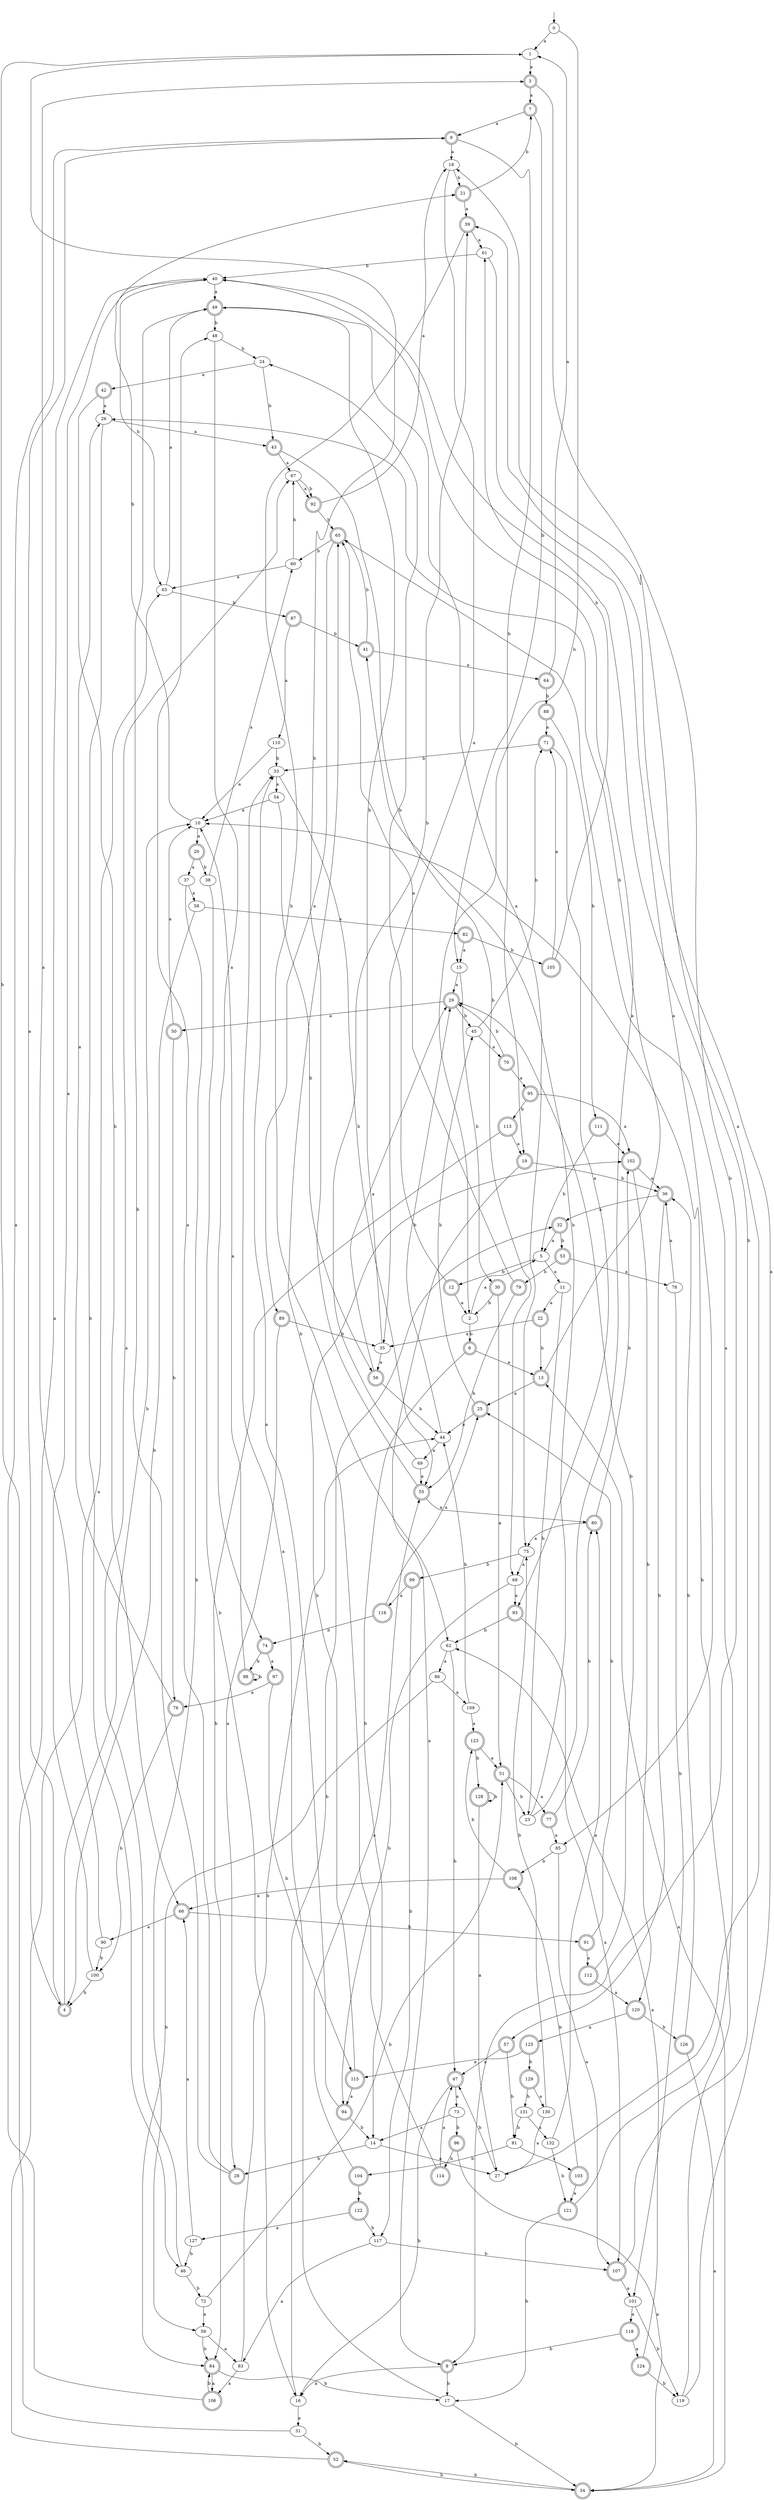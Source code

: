 digraph RandomDFA {
  __start0 [label="", shape=none];
  __start0 -> 0 [label=""];
  0 [shape=circle]
  0 -> 1 [label="a"]
  0 -> 2 [label="b"]
  1
  1 -> 3 [label="a"]
  1 -> 4 [label="b"]
  2
  2 -> 5 [label="a"]
  2 -> 6 [label="b"]
  3 [shape=doublecircle]
  3 -> 7 [label="a"]
  3 -> 8 [label="b"]
  4 [shape=doublecircle]
  4 -> 9 [label="a"]
  4 -> 10 [label="b"]
  5
  5 -> 11 [label="a"]
  5 -> 12 [label="b"]
  6 [shape=doublecircle]
  6 -> 13 [label="a"]
  6 -> 14 [label="b"]
  7 [shape=doublecircle]
  7 -> 9 [label="a"]
  7 -> 15 [label="b"]
  8 [shape=doublecircle]
  8 -> 16 [label="a"]
  8 -> 17 [label="b"]
  9 [shape=doublecircle]
  9 -> 18 [label="a"]
  9 -> 19 [label="b"]
  10
  10 -> 20 [label="a"]
  10 -> 21 [label="b"]
  11
  11 -> 22 [label="a"]
  11 -> 23 [label="b"]
  12 [shape=doublecircle]
  12 -> 2 [label="a"]
  12 -> 24 [label="b"]
  13 [shape=doublecircle]
  13 -> 25 [label="a"]
  13 -> 26 [label="b"]
  14
  14 -> 27 [label="a"]
  14 -> 28 [label="b"]
  15
  15 -> 29 [label="a"]
  15 -> 30 [label="b"]
  16
  16 -> 31 [label="a"]
  16 -> 32 [label="b"]
  17
  17 -> 33 [label="a"]
  17 -> 34 [label="b"]
  18
  18 -> 35 [label="a"]
  18 -> 21 [label="b"]
  19 [shape=doublecircle]
  19 -> 8 [label="a"]
  19 -> 36 [label="b"]
  20 [shape=doublecircle]
  20 -> 37 [label="a"]
  20 -> 38 [label="b"]
  21 [shape=doublecircle]
  21 -> 39 [label="a"]
  21 -> 7 [label="b"]
  22 [shape=doublecircle]
  22 -> 35 [label="a"]
  22 -> 13 [label="b"]
  23
  23 -> 40 [label="a"]
  23 -> 41 [label="b"]
  24
  24 -> 42 [label="a"]
  24 -> 43 [label="b"]
  25 [shape=doublecircle]
  25 -> 44 [label="a"]
  25 -> 45 [label="b"]
  26
  26 -> 43 [label="a"]
  26 -> 46 [label="b"]
  27
  27 -> 18 [label="a"]
  27 -> 47 [label="b"]
  28 [shape=doublecircle]
  28 -> 48 [label="a"]
  28 -> 49 [label="b"]
  29 [shape=doublecircle]
  29 -> 50 [label="a"]
  29 -> 45 [label="b"]
  30 [shape=doublecircle]
  30 -> 51 [label="a"]
  30 -> 2 [label="b"]
  31
  31 -> 40 [label="a"]
  31 -> 52 [label="b"]
  32 [shape=doublecircle]
  32 -> 5 [label="a"]
  32 -> 53 [label="b"]
  33
  33 -> 54 [label="a"]
  33 -> 55 [label="b"]
  34 [shape=doublecircle]
  34 -> 13 [label="a"]
  34 -> 52 [label="b"]
  35
  35 -> 56 [label="a"]
  35 -> 49 [label="b"]
  36 [shape=doublecircle]
  36 -> 32 [label="a"]
  36 -> 57 [label="b"]
  37
  37 -> 58 [label="a"]
  37 -> 59 [label="b"]
  38
  38 -> 60 [label="a"]
  38 -> 16 [label="b"]
  39 [shape=doublecircle]
  39 -> 61 [label="a"]
  39 -> 62 [label="b"]
  40
  40 -> 49 [label="a"]
  40 -> 63 [label="b"]
  41 [shape=doublecircle]
  41 -> 64 [label="a"]
  41 -> 65 [label="b"]
  42 [shape=doublecircle]
  42 -> 26 [label="a"]
  42 -> 66 [label="b"]
  43 [shape=doublecircle]
  43 -> 67 [label="a"]
  43 -> 68 [label="b"]
  44
  44 -> 69 [label="a"]
  44 -> 29 [label="b"]
  45
  45 -> 70 [label="a"]
  45 -> 71 [label="b"]
  46
  46 -> 67 [label="a"]
  46 -> 72 [label="b"]
  47 [shape=doublecircle]
  47 -> 73 [label="a"]
  47 -> 16 [label="b"]
  48
  48 -> 74 [label="a"]
  48 -> 24 [label="b"]
  49 [shape=doublecircle]
  49 -> 75 [label="a"]
  49 -> 48 [label="b"]
  50 [shape=doublecircle]
  50 -> 10 [label="a"]
  50 -> 76 [label="b"]
  51 [shape=doublecircle]
  51 -> 77 [label="a"]
  51 -> 23 [label="b"]
  52 [shape=doublecircle]
  52 -> 63 [label="a"]
  52 -> 34 [label="b"]
  53 [shape=doublecircle]
  53 -> 78 [label="a"]
  53 -> 79 [label="b"]
  54
  54 -> 10 [label="a"]
  54 -> 56 [label="b"]
  55 [shape=doublecircle]
  55 -> 80 [label="a"]
  55 -> 1 [label="b"]
  56 [shape=doublecircle]
  56 -> 29 [label="a"]
  56 -> 44 [label="b"]
  57 [shape=doublecircle]
  57 -> 47 [label="a"]
  57 -> 81 [label="b"]
  58
  58 -> 82 [label="a"]
  58 -> 4 [label="b"]
  59
  59 -> 83 [label="a"]
  59 -> 84 [label="b"]
  60
  60 -> 63 [label="a"]
  60 -> 67 [label="b"]
  61
  61 -> 85 [label="a"]
  61 -> 40 [label="b"]
  62
  62 -> 86 [label="a"]
  62 -> 47 [label="b"]
  63
  63 -> 49 [label="a"]
  63 -> 87 [label="b"]
  64 [shape=doublecircle]
  64 -> 1 [label="a"]
  64 -> 88 [label="b"]
  65 [shape=doublecircle]
  65 -> 89 [label="a"]
  65 -> 60 [label="b"]
  66 [shape=doublecircle]
  66 -> 90 [label="a"]
  66 -> 91 [label="b"]
  67
  67 -> 92 [label="a"]
  67 -> 92 [label="b"]
  68
  68 -> 93 [label="a"]
  68 -> 94 [label="b"]
  69
  69 -> 55 [label="a"]
  69 -> 39 [label="b"]
  70 [shape=doublecircle]
  70 -> 95 [label="a"]
  70 -> 29 [label="b"]
  71 [shape=doublecircle]
  71 -> 93 [label="a"]
  71 -> 33 [label="b"]
  72
  72 -> 59 [label="a"]
  72 -> 51 [label="b"]
  73
  73 -> 14 [label="a"]
  73 -> 96 [label="b"]
  74 [shape=doublecircle]
  74 -> 97 [label="a"]
  74 -> 98 [label="b"]
  75
  75 -> 68 [label="a"]
  75 -> 99 [label="b"]
  76 [shape=doublecircle]
  76 -> 26 [label="a"]
  76 -> 100 [label="b"]
  77 [shape=doublecircle]
  77 -> 85 [label="a"]
  77 -> 80 [label="b"]
  78
  78 -> 36 [label="a"]
  78 -> 101 [label="b"]
  79 [shape=doublecircle]
  79 -> 65 [label="a"]
  79 -> 55 [label="b"]
  80 [shape=doublecircle]
  80 -> 75 [label="a"]
  80 -> 102 [label="b"]
  81
  81 -> 103 [label="a"]
  81 -> 104 [label="b"]
  82 [shape=doublecircle]
  82 -> 15 [label="a"]
  82 -> 105 [label="b"]
  83
  83 -> 106 [label="a"]
  83 -> 44 [label="b"]
  84 [shape=doublecircle]
  84 -> 106 [label="a"]
  84 -> 17 [label="b"]
  85
  85 -> 107 [label="a"]
  85 -> 108 [label="b"]
  86
  86 -> 109 [label="a"]
  86 -> 84 [label="b"]
  87 [shape=doublecircle]
  87 -> 110 [label="a"]
  87 -> 41 [label="b"]
  88 [shape=doublecircle]
  88 -> 71 [label="a"]
  88 -> 111 [label="b"]
  89 [shape=doublecircle]
  89 -> 28 [label="a"]
  89 -> 35 [label="b"]
  90
  90 -> 3 [label="a"]
  90 -> 100 [label="b"]
  91 [shape=doublecircle]
  91 -> 112 [label="a"]
  91 -> 25 [label="b"]
  92 [shape=doublecircle]
  92 -> 18 [label="a"]
  92 -> 65 [label="b"]
  93 [shape=doublecircle]
  93 -> 107 [label="a"]
  93 -> 62 [label="b"]
  94 [shape=doublecircle]
  94 -> 33 [label="a"]
  94 -> 14 [label="b"]
  95 [shape=doublecircle]
  95 -> 102 [label="a"]
  95 -> 113 [label="b"]
  96 [shape=doublecircle]
  96 -> 34 [label="a"]
  96 -> 114 [label="b"]
  97 [shape=doublecircle]
  97 -> 76 [label="a"]
  97 -> 115 [label="b"]
  98 [shape=doublecircle]
  98 -> 10 [label="a"]
  98 -> 98 [label="b"]
  99 [shape=doublecircle]
  99 -> 116 [label="a"]
  99 -> 117 [label="b"]
  100
  100 -> 40 [label="a"]
  100 -> 4 [label="b"]
  101
  101 -> 118 [label="a"]
  101 -> 119 [label="b"]
  102 [shape=doublecircle]
  102 -> 36 [label="a"]
  102 -> 120 [label="b"]
  103 [shape=doublecircle]
  103 -> 121 [label="a"]
  103 -> 108 [label="b"]
  104 [shape=doublecircle]
  104 -> 55 [label="a"]
  104 -> 122 [label="b"]
  105 [shape=doublecircle]
  105 -> 71 [label="a"]
  105 -> 61 [label="b"]
  106 [shape=doublecircle]
  106 -> 9 [label="a"]
  106 -> 84 [label="b"]
  107 [shape=doublecircle]
  107 -> 101 [label="a"]
  107 -> 40 [label="b"]
  108 [shape=doublecircle]
  108 -> 66 [label="a"]
  108 -> 123 [label="b"]
  109
  109 -> 123 [label="a"]
  109 -> 44 [label="b"]
  110
  110 -> 10 [label="a"]
  110 -> 33 [label="b"]
  111 [shape=doublecircle]
  111 -> 102 [label="a"]
  111 -> 5 [label="b"]
  112 [shape=doublecircle]
  112 -> 120 [label="a"]
  112 -> 29 [label="b"]
  113 [shape=doublecircle]
  113 -> 19 [label="a"]
  113 -> 84 [label="b"]
  114 [shape=doublecircle]
  114 -> 47 [label="a"]
  114 -> 65 [label="b"]
  115 [shape=doublecircle]
  115 -> 94 [label="a"]
  115 -> 102 [label="b"]
  116 [shape=doublecircle]
  116 -> 25 [label="a"]
  116 -> 74 [label="b"]
  117
  117 -> 83 [label="a"]
  117 -> 107 [label="b"]
  118 [shape=doublecircle]
  118 -> 124 [label="a"]
  118 -> 8 [label="b"]
  119
  119 -> 39 [label="a"]
  119 -> 10 [label="b"]
  120 [shape=doublecircle]
  120 -> 125 [label="a"]
  120 -> 126 [label="b"]
  121 [shape=doublecircle]
  121 -> 65 [label="a"]
  121 -> 17 [label="b"]
  122 [shape=doublecircle]
  122 -> 127 [label="a"]
  122 -> 117 [label="b"]
  123 [shape=doublecircle]
  123 -> 51 [label="a"]
  123 -> 128 [label="b"]
  124 [shape=doublecircle]
  124 -> 62 [label="a"]
  124 -> 119 [label="b"]
  125 [shape=doublecircle]
  125 -> 115 [label="a"]
  125 -> 129 [label="b"]
  126 [shape=doublecircle]
  126 -> 34 [label="a"]
  126 -> 36 [label="b"]
  127
  127 -> 66 [label="a"]
  127 -> 46 [label="b"]
  128 [shape=doublecircle]
  128 -> 27 [label="a"]
  128 -> 128 [label="b"]
  129 [shape=doublecircle]
  129 -> 130 [label="a"]
  129 -> 131 [label="b"]
  130
  130 -> 27 [label="a"]
  130 -> 75 [label="b"]
  131
  131 -> 132 [label="a"]
  131 -> 81 [label="b"]
  132
  132 -> 80 [label="a"]
  132 -> 121 [label="b"]
}
